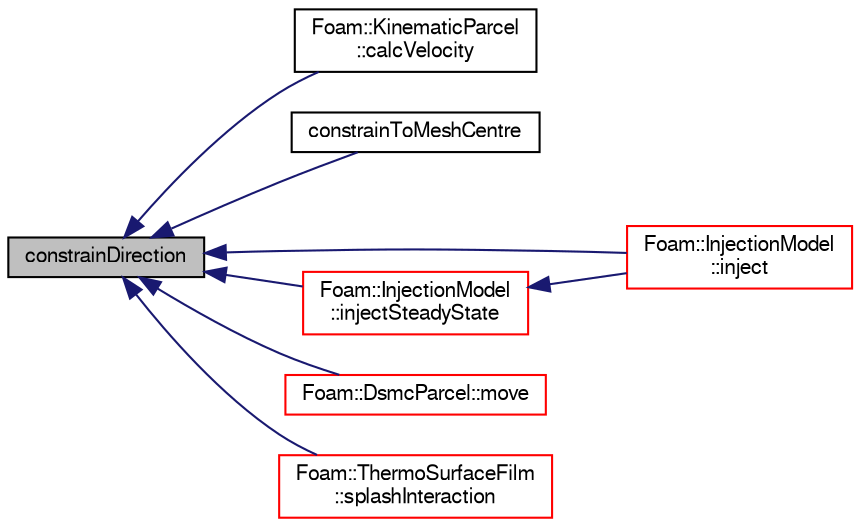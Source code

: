 digraph "constrainDirection"
{
  bgcolor="transparent";
  edge [fontname="FreeSans",fontsize="10",labelfontname="FreeSans",labelfontsize="10"];
  node [fontname="FreeSans",fontsize="10",shape=record];
  rankdir="LR";
  Node2886 [label="constrainDirection",height=0.2,width=0.4,color="black", fillcolor="grey75", style="filled", fontcolor="black"];
  Node2886 -> Node2887 [dir="back",color="midnightblue",fontsize="10",style="solid",fontname="FreeSans"];
  Node2887 [label="Foam::KinematicParcel\l::calcVelocity",height=0.2,width=0.4,color="black",URL="$a23878.html#ad4b1064c43d78ec6b1e82eb57c3a1071"];
  Node2886 -> Node2888 [dir="back",color="midnightblue",fontsize="10",style="solid",fontname="FreeSans"];
  Node2888 [label="constrainToMeshCentre",height=0.2,width=0.4,color="black",URL="$a21153.html#a7bfdf9a57d8ab0069eba3f72520eba20"];
  Node2886 -> Node2889 [dir="back",color="midnightblue",fontsize="10",style="solid",fontname="FreeSans"];
  Node2889 [label="Foam::InjectionModel\l::inject",height=0.2,width=0.4,color="red",URL="$a24074.html#ad56021712258ad92961ed1dcb0941870",tooltip="Main injection loop. "];
  Node2886 -> Node2891 [dir="back",color="midnightblue",fontsize="10",style="solid",fontname="FreeSans"];
  Node2891 [label="Foam::InjectionModel\l::injectSteadyState",height=0.2,width=0.4,color="red",URL="$a24074.html#a9c90fd504e4159250942be6d20db9095",tooltip="Main injection loop - steady-state. "];
  Node2891 -> Node2889 [dir="back",color="midnightblue",fontsize="10",style="solid",fontname="FreeSans"];
  Node2886 -> Node2892 [dir="back",color="midnightblue",fontsize="10",style="solid",fontname="FreeSans"];
  Node2892 [label="Foam::DsmcParcel::move",height=0.2,width=0.4,color="red",URL="$a23690.html#a11bc6dce932dcca261959dab510eca54",tooltip="Move the parcel. "];
  Node2886 -> Node2894 [dir="back",color="midnightblue",fontsize="10",style="solid",fontname="FreeSans"];
  Node2894 [label="Foam::ThermoSurfaceFilm\l::splashInteraction",height=0.2,width=0.4,color="red",URL="$a24374.html#a65079c6267ec7d21f7965e02a262d2d6",tooltip="Bai parcel splash interaction model. "];
}
